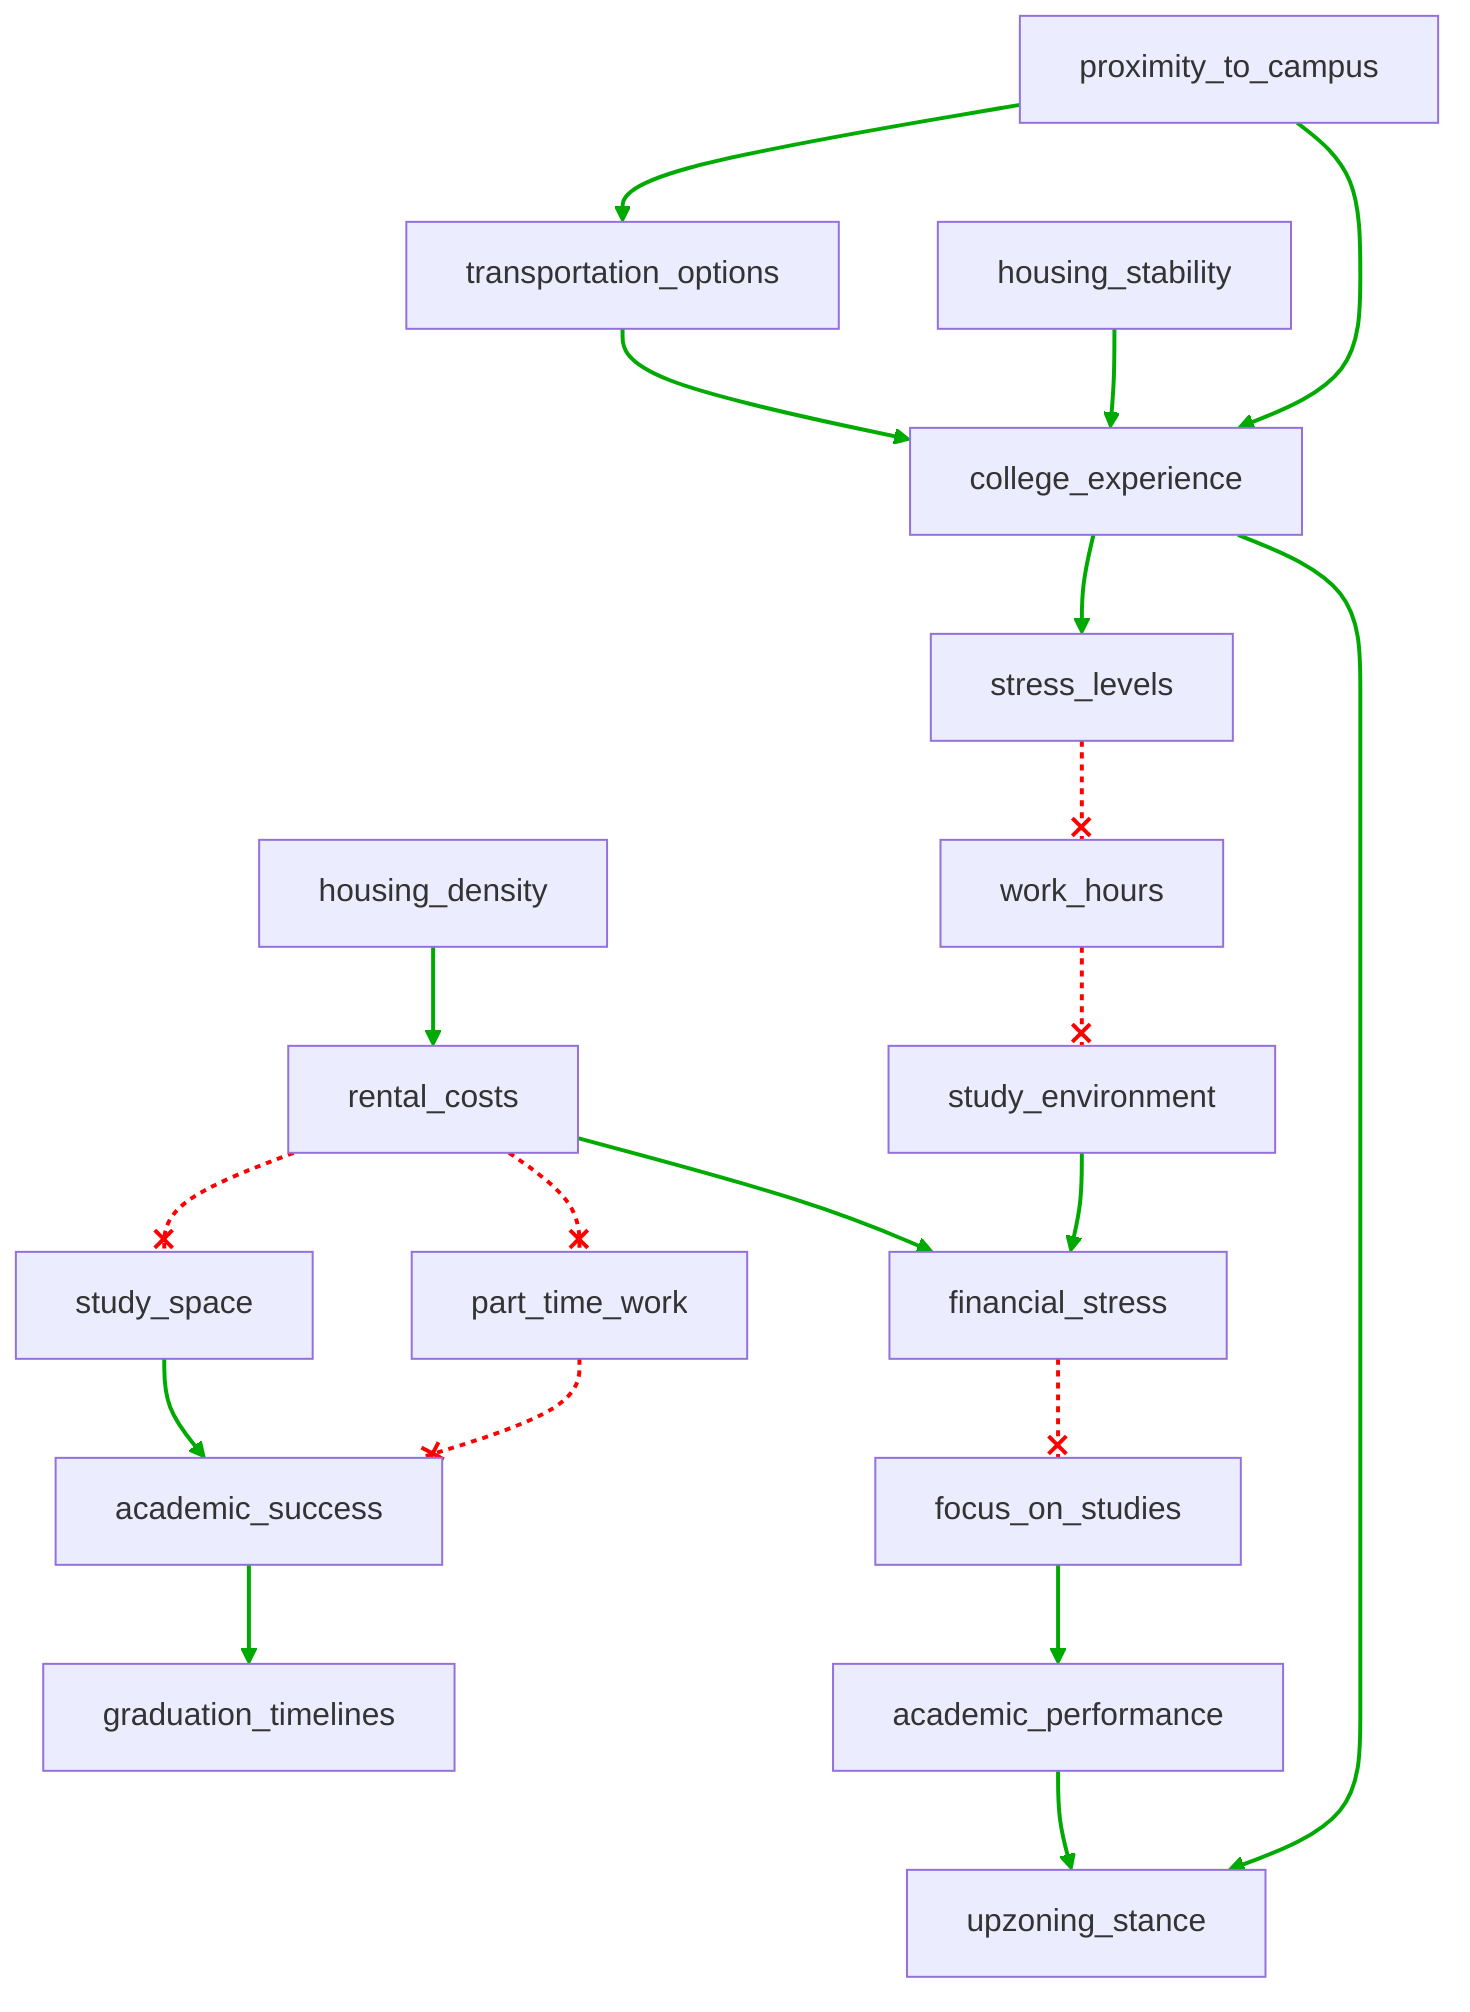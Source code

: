 flowchart TD
n1[housing_density]
n2[rental_costs]
n3[study_space]
n4[part_time_work]
n5[academic_success]
n6[graduation_timelines]
n7[proximity_to_campus]
n8[transportation_options]
n9[housing_stability]
n10[college_experience]
n11[stress_levels]
n12[work_hours]
n13[study_environment]
n14[financial_stress]
n15[focus_on_studies]
n16[academic_performance]
n17[upzoning_stance]
n1 --> n2
n2 --x n3
n2 --x n4
n3 --> n5
n4 --x n5
n5 --> n6
n7 --> n8
n7 --> n10
n8 --> n10
n9 --> n10
n10 --> n11
n11 --x n12
n12 --x n13
n13 --> n14
n14 --x n15
n15 --> n16
n16 --> n17
n2 --> n14
n10 --> n17
linkStyle 0 stroke:#00AA00,stroke-width:2px
linkStyle 1 stroke:#FF0000,stroke-dasharray:3,stroke-width:2px
linkStyle 2 stroke:#FF0000,stroke-dasharray:3,stroke-width:2px
linkStyle 3 stroke:#00AA00,stroke-width:2px
linkStyle 4 stroke:#FF0000,stroke-dasharray:3,stroke-width:2px
linkStyle 5 stroke:#00AA00,stroke-width:2px
linkStyle 6 stroke:#00AA00,stroke-width:2px
linkStyle 7 stroke:#00AA00,stroke-width:2px
linkStyle 8 stroke:#00AA00,stroke-width:2px
linkStyle 9 stroke:#00AA00,stroke-width:2px
linkStyle 10 stroke:#00AA00,stroke-width:2px
linkStyle 11 stroke:#FF0000,stroke-dasharray:3,stroke-width:2px
linkStyle 12 stroke:#FF0000,stroke-dasharray:3,stroke-width:2px
linkStyle 13 stroke:#00AA00,stroke-width:2px
linkStyle 14 stroke:#FF0000,stroke-dasharray:3,stroke-width:2px
linkStyle 15 stroke:#00AA00,stroke-width:2px
linkStyle 16 stroke:#00AA00,stroke-width:2px
linkStyle 17 stroke:#00AA00,stroke-width:2px
linkStyle 18 stroke:#00AA00,stroke-width:2px